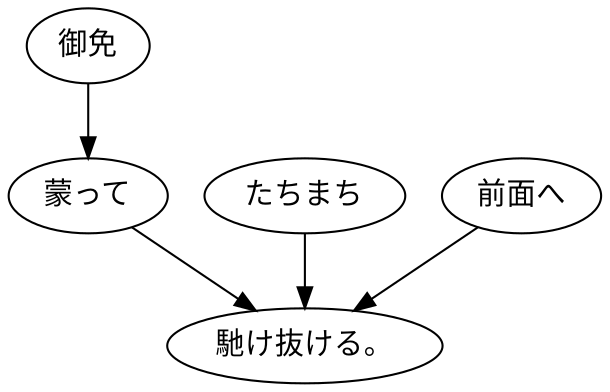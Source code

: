 digraph graph3995 {
	node0 [label="御免"];
	node1 [label="蒙って"];
	node2 [label="たちまち"];
	node3 [label="前面へ"];
	node4 [label="馳け抜ける。"];
	node0 -> node1;
	node1 -> node4;
	node2 -> node4;
	node3 -> node4;
}
